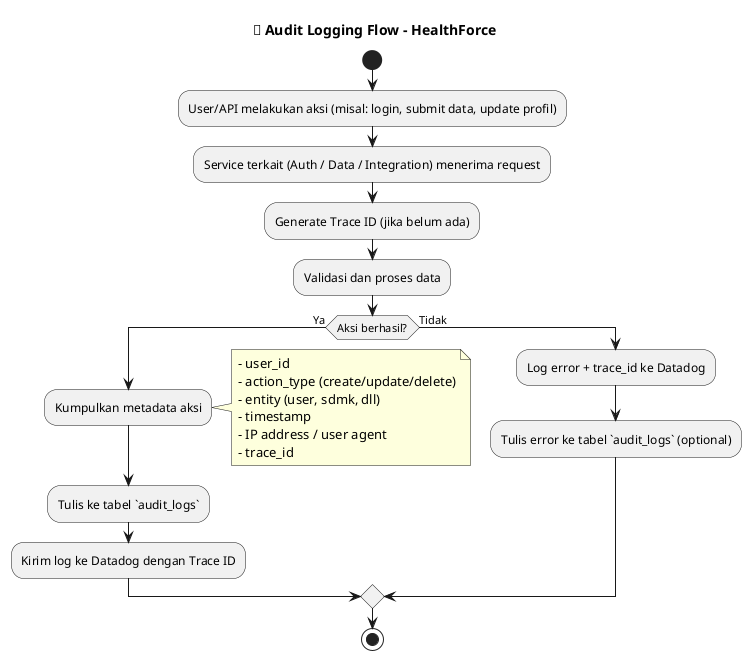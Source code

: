 @startuml audit_logging_flow

title 📝 Audit Logging Flow - HealthForce

start

:User/API melakukan aksi (misal: login, submit data, update profil);

:Service terkait (Auth / Data / Integration) menerima request;

:Generate Trace ID (jika belum ada);

:Validasi dan proses data;

if (Aksi berhasil?) then (Ya)
  :Kumpulkan metadata aksi;
  note right
    - user_id
    - action_type (create/update/delete)
    - entity (user, sdmk, dll)
    - timestamp
    - IP address / user agent
    - trace_id
  end note

  :Tulis ke tabel `audit_logs`;

  :Kirim log ke Datadog dengan Trace ID;
else (Tidak)
  :Log error + trace_id ke Datadog;
  :Tulis error ke tabel `audit_logs` (optional);
endif

stop

@enduml
